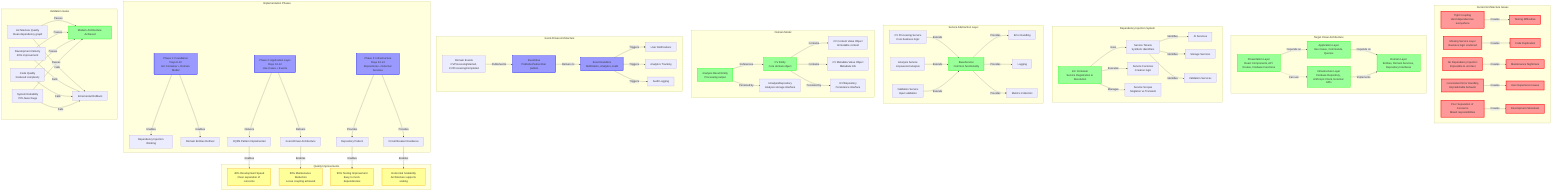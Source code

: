 graph TB
    subgraph "Current Architecture Issues"
        ISSUE1[Tight Coupling<br/>Hard dependencies everywhere]
        ISSUE2[Missing Service Layer<br/>Business logic scattered]
        ISSUE3[No Dependency Injection<br/>Impossible to unit test]
        ISSUE4[Inconsistent Error Handling<br/>Unpredictable behavior]
        ISSUE5[Poor Separation of Concerns<br/>Mixed responsibilities]
        
        ISSUE1 --> |Creates| PROB1[Testing Difficulties]
        ISSUE2 --> |Creates| PROB2[Code Duplication]
        ISSUE3 --> |Creates| PROB3[Maintenance Nightmare]
        ISSUE4 --> |Creates| PROB4[User Experience Issues]
        ISSUE5 --> |Creates| PROB5[Development Slowdown]
    end
    
    subgraph "Target Clean Architecture"
        LAYER1[Presentation Layer<br/>React Components, API Routes, Firebase Functions]
        LAYER2[Application Layer<br/>Use Cases, Commands, Queries]
        LAYER3[Domain Layer<br/>Entities, Domain Services, Repository Interfaces]
        LAYER4[Infrastructure Layer<br/>Firebase Repository, Anthropic Client, External APIs]
        
        LAYER1 --> |Depends on| LAYER2
        LAYER2 --> |Depends on| LAYER3
        LAYER4 --> |Implements| LAYER3
        LAYER1 -.-> |Can use| LAYER4
    end
    
    subgraph "Dependency Injection System"
        CONTAINER[IoC Container<br/>Service Registration & Resolution]
        TOKENS[Service Tokens<br/>Symbolic identifiers]
        FACTORY[Service Factories<br/>Creation logic]
        SCOPE[Service Scopes<br/>Singleton vs Transient]
        
        CONTAINER --> |Uses| TOKENS
        CONTAINER --> |Executes| FACTORY
        CONTAINER --> |Manages| SCOPE
        
        TOKENS --> |Identifies| SERVICE1[AI Services]
        TOKENS --> |Identifies| SERVICE2[Storage Services]
        TOKENS --> |Identifies| SERVICE3[Validation Services]
    end
    
    subgraph "Service Abstraction Layer"
        BASE[BaseService<br/>Common functionality]
        CVPROC[CV Processing Service<br/>Core business logic]
        ANALYSIS[Analysis Service<br/>AI-powered analysis]
        VALID[Validation Service<br/>Input validation]
        
        CVPROC --> |Extends| BASE
        ANALYSIS --> |Extends| BASE
        VALID --> |Extends| BASE
        
        BASE --> |Provides| ERRORH[Error Handling]
        BASE --> |Provides| LOGGING[Logging]
        BASE --> |Provides| METRICS[Metrics Collection]
    end
    
    subgraph "Domain Model"
        ENTITY1[CV Entity<br/>Core domain object]
        ENTITY2[Analysis Result Entity<br/>Processing output]
        VO1[CV Content Value Object<br/>Immutable content]
        VO2[CV Metadata Value Object<br/>Metadata info]
        
        ENTITY1 --> |Contains| VO1
        ENTITY1 --> |Contains| VO2
        ENTITY2 --> |References| ENTITY1
        
        REPO1[ICVRepository<br/>Persistence interface]
        REPO2[IAnalysisRepository<br/>Analysis storage interface]
        
        ENTITY1 --> |Persisted by| REPO1
        ENTITY2 --> |Persisted by| REPO2
    end
    
    subgraph "Event-Driven Architecture"
        EVENTS[Domain Events<br/>CVProcessingStarted, CVProcessingCompleted]
        EVENTBUS[Event Bus<br/>Publisher/Subscriber pattern]
        HANDLERS[Event Handlers<br/>Notification, Analytics, Audit]
        
        EVENTS --> |Published to| EVENTBUS
        EVENTBUS --> |Delivers to| HANDLERS
        
        HANDLERS --> |Triggers| ACTION1[User Notifications]
        HANDLERS --> |Triggers| ACTION2[Analytics Tracking]
        HANDLERS --> |Triggers| ACTION3[Audit Logging]
    end
    
    subgraph "Implementation Phases"
        PHASE1[Phase 1: Foundation<br/>Days 8-10<br/>IoC Container + Domain Model]
        PHASE2[Phase 2: Application Layer<br/>Days 10-12<br/>Use Cases + Events]
        PHASE3[Phase 3: Infrastructure<br/>Days 13-14<br/>Repositories + External Services]
        
        PHASE1 --> |Enables| RES1[Dependency Injection Working]
        PHASE1 --> |Enables| RES2[Domain Entities Defined]
        
        PHASE2 --> |Delivers| RES3[CQRS Pattern Implemented]
        PHASE2 --> |Delivers| RES4[Event-Driven Architecture]
        
        PHASE3 --> |Provides| RES5[Repository Pattern]
        PHASE3 --> |Provides| RES6[Circuit Breaker Resilience]
    end
    
    subgraph "Quality Improvements"
        BENEFIT1[90% Testing Improvement<br/>Easy to mock dependencies]
        BENEFIT2[60% Maintenance Reduction<br/>Loose coupling achieved]
        BENEFIT3[40% Development Speed<br/>Clear separation of concerns]
        BENEFIT4[Horizontal Scalability<br/>Architecture supports scaling]
        
        RES5 --> |Enables| BENEFIT1
        RES4 --> |Enables| BENEFIT2
        RES3 --> |Enables| BENEFIT3
        RES6 --> |Enables| BENEFIT4
    end
    
    subgraph "Validation Gates"
        GATE1[Architecture Quality<br/>Clean dependency graph]
        GATE2[Development Velocity<br/>40% improvement]
        GATE3[Code Quality<br/>Reduced complexity]
        GATE4[System Reliability<br/>70% fewer bugs]
        
        GATE1 --> |Passes| SUCCESS[Modern Architecture Achieved]
        GATE2 --> |Passes| SUCCESS
        GATE3 --> |Passes| SUCCESS
        GATE4 --> |Passes| SUCCESS
        
        GATE1 --> |Fails| ROLLBACK[Incremental Rollback]
        GATE2 --> |Fails| ROLLBACK
        GATE3 --> |Fails| ROLLBACK
        GATE4 --> |Fails| ROLLBACK
    end
    
    classDef issue fill:#ff9999,stroke:#ff0000,stroke-width:3px
    classDef architecture fill:#99ff99,stroke:#00ff00,stroke-width:2px
    classDef process fill:#9999ff,stroke:#0000ff,stroke-width:2px
    classDef benefit fill:#ffff99,stroke:#ffaa00,stroke-width:2px
    
    class ISSUE1,ISSUE2,ISSUE3,ISSUE4,ISSUE5,PROB1,PROB2,PROB3,PROB4,PROB5 issue
    class LAYER1,LAYER2,LAYER3,LAYER4,CONTAINER,BASE,ENTITY1,ENTITY2,SUCCESS architecture
    class PHASE1,PHASE2,PHASE3,EVENTBUS,HANDLERS process
    class BENEFIT1,BENEFIT2,BENEFIT3,BENEFIT4 benefit
